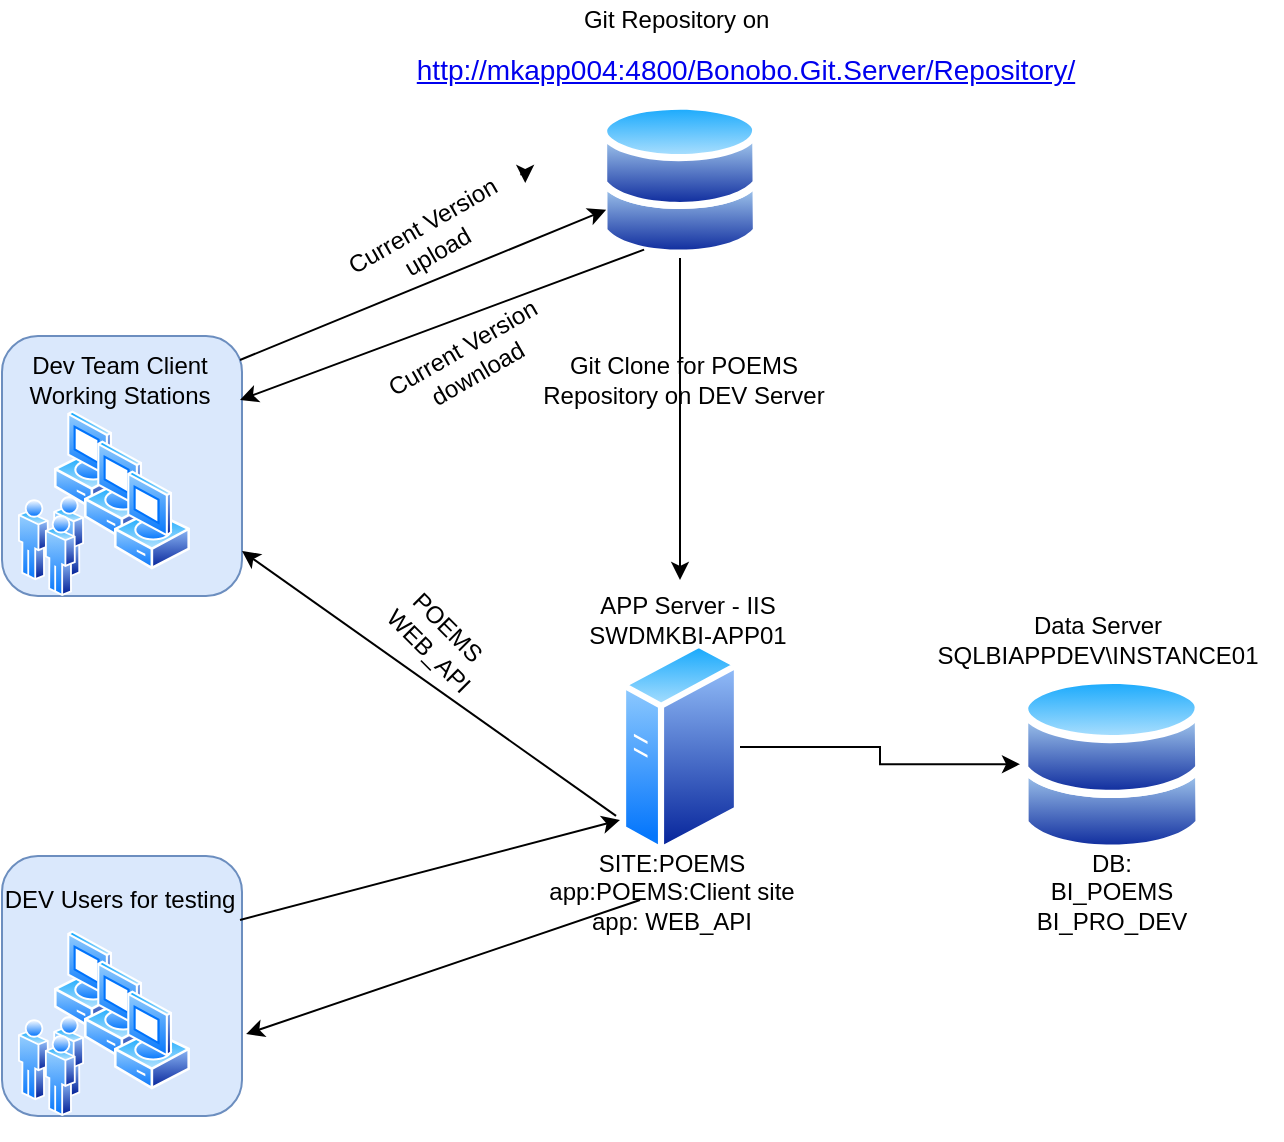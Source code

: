 <mxfile version="13.10.3" type="github">
  <diagram id="a2hCRXuyS1vEkQ6dQ32K" name="Page-1">
    <mxGraphModel dx="1182" dy="732" grid="1" gridSize="10" guides="1" tooltips="1" connect="1" arrows="1" fold="1" page="1" pageScale="1" pageWidth="827" pageHeight="1169" math="0" shadow="0">
      <root>
        <mxCell id="0" />
        <mxCell id="1" parent="0" />
        <mxCell id="HWXDB4fJYsGNEzTyiRk--1" value="" style="group" vertex="1" connectable="0" parent="1">
          <mxGeometry x="100" y="250" width="121" height="130" as="geometry" />
        </mxCell>
        <mxCell id="HWXDB4fJYsGNEzTyiRk--2" value="" style="group" vertex="1" connectable="0" parent="HWXDB4fJYsGNEzTyiRk--1">
          <mxGeometry x="27" y="25" width="94" height="105" as="geometry" />
        </mxCell>
        <mxCell id="HWXDB4fJYsGNEzTyiRk--3" value="" style="rounded=1;whiteSpace=wrap;html=1;fillColor=#dae8fc;strokeColor=#6c8ebf;" vertex="1" parent="HWXDB4fJYsGNEzTyiRk--2">
          <mxGeometry x="-26" y="-37" width="120" height="130" as="geometry" />
        </mxCell>
        <mxCell id="HWXDB4fJYsGNEzTyiRk--4" value="" style="aspect=fixed;perimeter=ellipsePerimeter;html=1;align=center;shadow=0;dashed=0;spacingTop=3;image;image=img/lib/active_directory/vista_client.svg;" vertex="1" parent="HWXDB4fJYsGNEzTyiRk--2">
          <mxGeometry width="38" height="50" as="geometry" />
        </mxCell>
        <mxCell id="HWXDB4fJYsGNEzTyiRk--5" value="" style="aspect=fixed;perimeter=ellipsePerimeter;html=1;align=center;shadow=0;dashed=0;spacingTop=3;image;image=img/lib/active_directory/vista_client.svg;" vertex="1" parent="HWXDB4fJYsGNEzTyiRk--2">
          <mxGeometry x="15" y="15" width="38" height="50" as="geometry" />
        </mxCell>
        <mxCell id="HWXDB4fJYsGNEzTyiRk--6" value="" style="aspect=fixed;perimeter=ellipsePerimeter;html=1;align=center;shadow=0;dashed=0;spacingTop=3;image;image=img/lib/active_directory/vista_client.svg;" vertex="1" parent="HWXDB4fJYsGNEzTyiRk--2">
          <mxGeometry x="30" y="30" width="38" height="50" as="geometry" />
        </mxCell>
        <mxCell id="HWXDB4fJYsGNEzTyiRk--7" value="" style="aspect=fixed;perimeter=ellipsePerimeter;html=1;align=center;shadow=0;dashed=0;spacingTop=3;image;image=img/lib/active_directory/users.svg;" vertex="1" parent="HWXDB4fJYsGNEzTyiRk--2">
          <mxGeometry x="-18" y="43" width="33" height="50" as="geometry" />
        </mxCell>
        <mxCell id="HWXDB4fJYsGNEzTyiRk--8" value="Dev Team Client Working Stations" style="text;html=1;strokeColor=none;fillColor=none;align=center;verticalAlign=middle;whiteSpace=wrap;rounded=0;" vertex="1" parent="HWXDB4fJYsGNEzTyiRk--1">
          <mxGeometry width="120" height="20" as="geometry" />
        </mxCell>
        <mxCell id="HWXDB4fJYsGNEzTyiRk--9" value="" style="aspect=fixed;perimeter=ellipsePerimeter;html=1;align=center;shadow=0;dashed=0;spacingTop=3;image;image=img/lib/active_directory/databases.svg;" vertex="1" parent="1">
          <mxGeometry x="400" y="120.6" width="80" height="78.4" as="geometry" />
        </mxCell>
        <mxCell id="HWXDB4fJYsGNEzTyiRk--10" value="Git Repository on&amp;nbsp;" style="text;html=1;strokeColor=none;fillColor=none;align=center;verticalAlign=middle;whiteSpace=wrap;rounded=0;" vertex="1" parent="1">
          <mxGeometry x="355" y="70" width="170" height="20" as="geometry" />
        </mxCell>
        <mxCell id="HWXDB4fJYsGNEzTyiRk--11" value="&lt;div style=&quot;box-sizing: border-box ; font-family: &amp;quot;segoe ui&amp;quot; , , &amp;quot;apple color emoji&amp;quot; , &amp;quot;segoe ui emoji&amp;quot; , sans-serif ; font-size: 14px&quot;&gt;&lt;a href=&quot;http://mkapp004:4800/Bonobo.Git.Server/Repository/&quot; title=&quot;http://mkapp004:4800/bonobo.git.server/repository/&quot;&gt;http://mkapp004:4800/Bonobo.Git.Server/Repository/&lt;/a&gt;&lt;/div&gt;" style="text;html=1;strokeColor=none;fillColor=none;align=center;verticalAlign=middle;whiteSpace=wrap;rounded=0;" vertex="1" parent="1">
          <mxGeometry x="290" y="100" width="366" height="10" as="geometry" />
        </mxCell>
        <mxCell id="HWXDB4fJYsGNEzTyiRk--12" value="" style="endArrow=classic;html=1;exitX=1;exitY=0;exitDx=0;exitDy=0;" edge="1" parent="1" source="HWXDB4fJYsGNEzTyiRk--8" target="HWXDB4fJYsGNEzTyiRk--9">
          <mxGeometry width="50" height="50" relative="1" as="geometry">
            <mxPoint x="390" y="360" as="sourcePoint" />
            <mxPoint x="460" y="330" as="targetPoint" />
          </mxGeometry>
        </mxCell>
        <mxCell id="HWXDB4fJYsGNEzTyiRk--13" value="Current Version upload" style="text;html=1;strokeColor=none;fillColor=none;align=center;verticalAlign=middle;whiteSpace=wrap;rounded=0;rotation=-30;" vertex="1" parent="1">
          <mxGeometry x="260" y="179" width="110" height="20" as="geometry" />
        </mxCell>
        <mxCell id="HWXDB4fJYsGNEzTyiRk--14" style="edgeStyle=orthogonalEdgeStyle;rounded=0;orthogonalLoop=1;jettySize=auto;html=1;exitX=1;exitY=0.25;exitDx=0;exitDy=0;entryX=1;entryY=0.5;entryDx=0;entryDy=0;" edge="1" parent="1" source="HWXDB4fJYsGNEzTyiRk--13" target="HWXDB4fJYsGNEzTyiRk--13">
          <mxGeometry relative="1" as="geometry" />
        </mxCell>
        <mxCell id="HWXDB4fJYsGNEzTyiRk--15" value="" style="endArrow=classic;html=1;exitX=0.25;exitY=1;exitDx=0;exitDy=0;entryX=1;entryY=1;entryDx=0;entryDy=0;" edge="1" parent="1" source="HWXDB4fJYsGNEzTyiRk--9" target="HWXDB4fJYsGNEzTyiRk--8">
          <mxGeometry width="50" height="50" relative="1" as="geometry">
            <mxPoint x="390" y="350" as="sourcePoint" />
            <mxPoint x="440" y="300" as="targetPoint" />
          </mxGeometry>
        </mxCell>
        <mxCell id="HWXDB4fJYsGNEzTyiRk--16" value="Current Version download" style="text;html=1;strokeColor=none;fillColor=none;align=center;verticalAlign=middle;whiteSpace=wrap;rounded=0;rotation=-30;" vertex="1" parent="1">
          <mxGeometry x="280" y="240" width="110" height="20" as="geometry" />
        </mxCell>
        <mxCell id="HWXDB4fJYsGNEzTyiRk--17" style="edgeStyle=orthogonalEdgeStyle;rounded=0;orthogonalLoop=1;jettySize=auto;html=1;" edge="1" parent="1" source="HWXDB4fJYsGNEzTyiRk--18" target="HWXDB4fJYsGNEzTyiRk--35">
          <mxGeometry relative="1" as="geometry" />
        </mxCell>
        <mxCell id="HWXDB4fJYsGNEzTyiRk--18" value="" style="aspect=fixed;perimeter=ellipsePerimeter;html=1;align=center;shadow=0;dashed=0;spacingTop=3;image;image=img/lib/active_directory/generic_server.svg;" vertex="1" parent="1">
          <mxGeometry x="410" y="390" width="60" height="107.14" as="geometry" />
        </mxCell>
        <mxCell id="HWXDB4fJYsGNEzTyiRk--19" value="APP Server - IIS&lt;br&gt;SWDMKBI-APP01" style="text;html=1;strokeColor=none;fillColor=none;align=center;verticalAlign=middle;whiteSpace=wrap;rounded=0;" vertex="1" parent="1">
          <mxGeometry x="359" y="370" width="170" height="20" as="geometry" />
        </mxCell>
        <mxCell id="HWXDB4fJYsGNEzTyiRk--20" value="SITE:POEMS&lt;br&gt;app:POEMS:Client site&lt;br&gt;app: WEB_API" style="text;html=1;strokeColor=none;fillColor=none;align=center;verticalAlign=middle;whiteSpace=wrap;rounded=0;" vertex="1" parent="1">
          <mxGeometry x="351" y="506.14" width="170" height="20" as="geometry" />
        </mxCell>
        <mxCell id="HWXDB4fJYsGNEzTyiRk--21" value="" style="endArrow=classic;html=1;exitX=-0.033;exitY=0.821;exitDx=0;exitDy=0;exitPerimeter=0;" edge="1" parent="1" source="HWXDB4fJYsGNEzTyiRk--18" target="HWXDB4fJYsGNEzTyiRk--3">
          <mxGeometry width="50" height="50" relative="1" as="geometry">
            <mxPoint x="390" y="340" as="sourcePoint" />
            <mxPoint x="440" y="290" as="targetPoint" />
          </mxGeometry>
        </mxCell>
        <mxCell id="HWXDB4fJYsGNEzTyiRk--22" value="POEMS&amp;nbsp;&lt;br&gt;WEB_API" style="text;html=1;strokeColor=none;fillColor=none;align=center;verticalAlign=middle;whiteSpace=wrap;rounded=0;rotation=45;" vertex="1" parent="1">
          <mxGeometry x="265" y="380" width="110" height="20" as="geometry" />
        </mxCell>
        <mxCell id="HWXDB4fJYsGNEzTyiRk--23" value="" style="group" vertex="1" connectable="0" parent="1">
          <mxGeometry x="100" y="510" width="121" height="130" as="geometry" />
        </mxCell>
        <mxCell id="HWXDB4fJYsGNEzTyiRk--24" value="" style="group" vertex="1" connectable="0" parent="HWXDB4fJYsGNEzTyiRk--23">
          <mxGeometry x="27" y="25" width="94" height="105" as="geometry" />
        </mxCell>
        <mxCell id="HWXDB4fJYsGNEzTyiRk--25" value="" style="rounded=1;whiteSpace=wrap;html=1;fillColor=#dae8fc;strokeColor=#6c8ebf;" vertex="1" parent="HWXDB4fJYsGNEzTyiRk--24">
          <mxGeometry x="-26" y="-37" width="120" height="130" as="geometry" />
        </mxCell>
        <mxCell id="HWXDB4fJYsGNEzTyiRk--26" value="" style="aspect=fixed;perimeter=ellipsePerimeter;html=1;align=center;shadow=0;dashed=0;spacingTop=3;image;image=img/lib/active_directory/vista_client.svg;" vertex="1" parent="HWXDB4fJYsGNEzTyiRk--24">
          <mxGeometry width="38" height="50" as="geometry" />
        </mxCell>
        <mxCell id="HWXDB4fJYsGNEzTyiRk--27" value="" style="aspect=fixed;perimeter=ellipsePerimeter;html=1;align=center;shadow=0;dashed=0;spacingTop=3;image;image=img/lib/active_directory/vista_client.svg;" vertex="1" parent="HWXDB4fJYsGNEzTyiRk--24">
          <mxGeometry x="15" y="15" width="38" height="50" as="geometry" />
        </mxCell>
        <mxCell id="HWXDB4fJYsGNEzTyiRk--28" value="" style="aspect=fixed;perimeter=ellipsePerimeter;html=1;align=center;shadow=0;dashed=0;spacingTop=3;image;image=img/lib/active_directory/vista_client.svg;" vertex="1" parent="HWXDB4fJYsGNEzTyiRk--24">
          <mxGeometry x="30" y="30" width="38" height="50" as="geometry" />
        </mxCell>
        <mxCell id="HWXDB4fJYsGNEzTyiRk--29" value="" style="aspect=fixed;perimeter=ellipsePerimeter;html=1;align=center;shadow=0;dashed=0;spacingTop=3;image;image=img/lib/active_directory/users.svg;" vertex="1" parent="HWXDB4fJYsGNEzTyiRk--24">
          <mxGeometry x="-18" y="43" width="33" height="50" as="geometry" />
        </mxCell>
        <mxCell id="HWXDB4fJYsGNEzTyiRk--30" value="DEV Users for testing" style="text;html=1;strokeColor=none;fillColor=none;align=center;verticalAlign=middle;whiteSpace=wrap;rounded=0;" vertex="1" parent="HWXDB4fJYsGNEzTyiRk--23">
          <mxGeometry width="120" height="20" as="geometry" />
        </mxCell>
        <mxCell id="HWXDB4fJYsGNEzTyiRk--31" value="" style="endArrow=classic;html=1;exitX=1;exitY=1;exitDx=0;exitDy=0;" edge="1" parent="1" source="HWXDB4fJYsGNEzTyiRk--30">
          <mxGeometry width="50" height="50" relative="1" as="geometry">
            <mxPoint x="390" y="340" as="sourcePoint" />
            <mxPoint x="410" y="480" as="targetPoint" />
          </mxGeometry>
        </mxCell>
        <mxCell id="HWXDB4fJYsGNEzTyiRk--32" value="" style="endArrow=classic;html=1;entryX=1.017;entryY=0.685;entryDx=0;entryDy=0;entryPerimeter=0;" edge="1" parent="1" target="HWXDB4fJYsGNEzTyiRk--25">
          <mxGeometry width="50" height="50" relative="1" as="geometry">
            <mxPoint x="420" y="520" as="sourcePoint" />
            <mxPoint x="440" y="290" as="targetPoint" />
          </mxGeometry>
        </mxCell>
        <mxCell id="HWXDB4fJYsGNEzTyiRk--33" value="" style="endArrow=classic;html=1;" edge="1" parent="1" source="HWXDB4fJYsGNEzTyiRk--9">
          <mxGeometry width="50" height="50" relative="1" as="geometry">
            <mxPoint x="390" y="340" as="sourcePoint" />
            <mxPoint x="440" y="360" as="targetPoint" />
          </mxGeometry>
        </mxCell>
        <mxCell id="HWXDB4fJYsGNEzTyiRk--34" value="Git Clone for POEMS Repository on DEV Server" style="text;html=1;strokeColor=none;fillColor=none;align=center;verticalAlign=middle;whiteSpace=wrap;rounded=0;" vertex="1" parent="1">
          <mxGeometry x="357" y="250" width="170" height="20" as="geometry" />
        </mxCell>
        <mxCell id="HWXDB4fJYsGNEzTyiRk--35" value="" style="aspect=fixed;perimeter=ellipsePerimeter;html=1;align=center;shadow=0;dashed=0;spacingTop=3;image;image=img/lib/active_directory/databases.svg;" vertex="1" parent="1">
          <mxGeometry x="610" y="407.14" width="91.84" height="90" as="geometry" />
        </mxCell>
        <mxCell id="HWXDB4fJYsGNEzTyiRk--36" value="Data Server&lt;br&gt;SQLBIAPPDEV\INSTANCE01" style="text;html=1;strokeColor=none;fillColor=none;align=center;verticalAlign=middle;whiteSpace=wrap;rounded=0;" vertex="1" parent="1">
          <mxGeometry x="564" y="380" width="170" height="20" as="geometry" />
        </mxCell>
        <mxCell id="HWXDB4fJYsGNEzTyiRk--37" value="DB:&lt;br&gt;BI_POEMS&lt;br&gt;BI_PRO_DEV" style="text;html=1;strokeColor=none;fillColor=none;align=center;verticalAlign=middle;whiteSpace=wrap;rounded=0;" vertex="1" parent="1">
          <mxGeometry x="570.92" y="506.14" width="170" height="20" as="geometry" />
        </mxCell>
      </root>
    </mxGraphModel>
  </diagram>
</mxfile>

